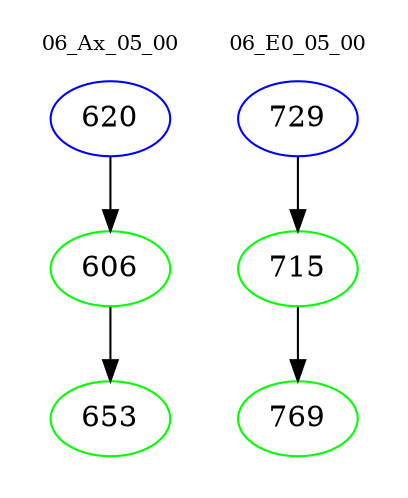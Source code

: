 digraph{
subgraph cluster_0 {
color = white
label = "06_Ax_05_00";
fontsize=10;
T0_620 [label="620", color="blue"]
T0_620 -> T0_606 [color="black"]
T0_606 [label="606", color="green"]
T0_606 -> T0_653 [color="black"]
T0_653 [label="653", color="green"]
}
subgraph cluster_1 {
color = white
label = "06_E0_05_00";
fontsize=10;
T1_729 [label="729", color="blue"]
T1_729 -> T1_715 [color="black"]
T1_715 [label="715", color="green"]
T1_715 -> T1_769 [color="black"]
T1_769 [label="769", color="green"]
}
}
